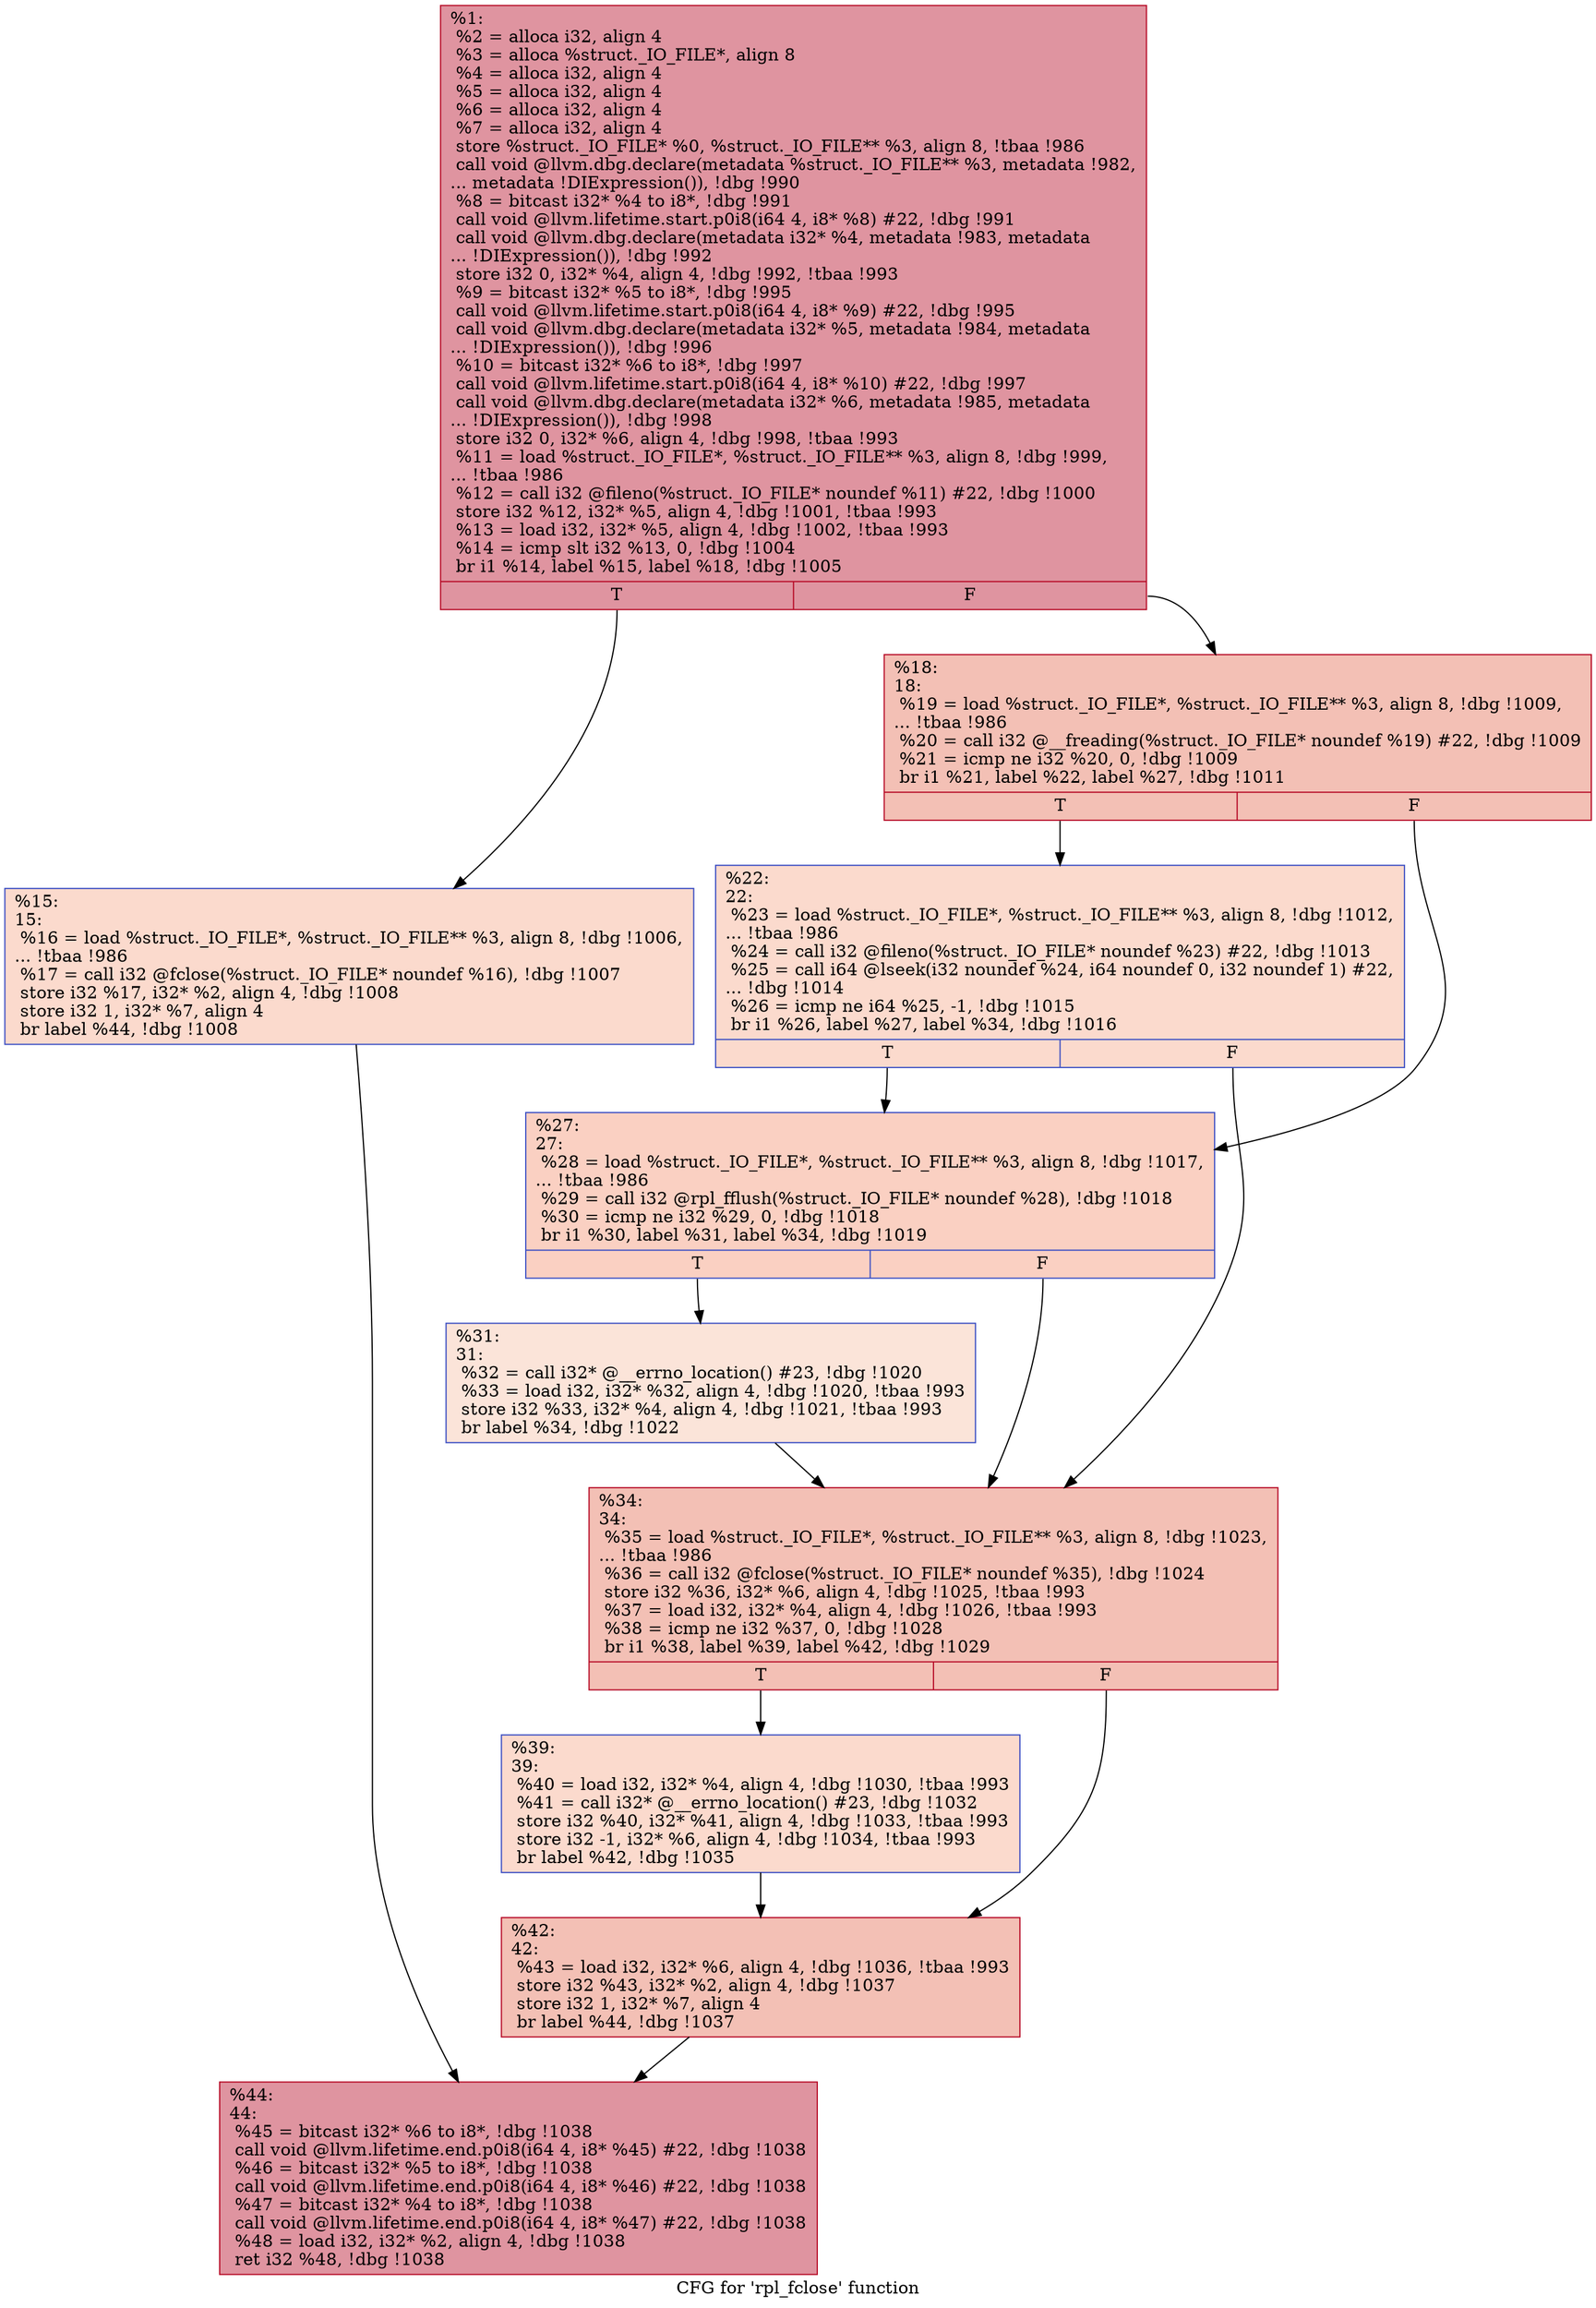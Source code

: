 digraph "CFG for 'rpl_fclose' function" {
	label="CFG for 'rpl_fclose' function";

	Node0x21a66d0 [shape=record,color="#b70d28ff", style=filled, fillcolor="#b70d2870",label="{%1:\l  %2 = alloca i32, align 4\l  %3 = alloca %struct._IO_FILE*, align 8\l  %4 = alloca i32, align 4\l  %5 = alloca i32, align 4\l  %6 = alloca i32, align 4\l  %7 = alloca i32, align 4\l  store %struct._IO_FILE* %0, %struct._IO_FILE** %3, align 8, !tbaa !986\l  call void @llvm.dbg.declare(metadata %struct._IO_FILE** %3, metadata !982,\l... metadata !DIExpression()), !dbg !990\l  %8 = bitcast i32* %4 to i8*, !dbg !991\l  call void @llvm.lifetime.start.p0i8(i64 4, i8* %8) #22, !dbg !991\l  call void @llvm.dbg.declare(metadata i32* %4, metadata !983, metadata\l... !DIExpression()), !dbg !992\l  store i32 0, i32* %4, align 4, !dbg !992, !tbaa !993\l  %9 = bitcast i32* %5 to i8*, !dbg !995\l  call void @llvm.lifetime.start.p0i8(i64 4, i8* %9) #22, !dbg !995\l  call void @llvm.dbg.declare(metadata i32* %5, metadata !984, metadata\l... !DIExpression()), !dbg !996\l  %10 = bitcast i32* %6 to i8*, !dbg !997\l  call void @llvm.lifetime.start.p0i8(i64 4, i8* %10) #22, !dbg !997\l  call void @llvm.dbg.declare(metadata i32* %6, metadata !985, metadata\l... !DIExpression()), !dbg !998\l  store i32 0, i32* %6, align 4, !dbg !998, !tbaa !993\l  %11 = load %struct._IO_FILE*, %struct._IO_FILE** %3, align 8, !dbg !999,\l... !tbaa !986\l  %12 = call i32 @fileno(%struct._IO_FILE* noundef %11) #22, !dbg !1000\l  store i32 %12, i32* %5, align 4, !dbg !1001, !tbaa !993\l  %13 = load i32, i32* %5, align 4, !dbg !1002, !tbaa !993\l  %14 = icmp slt i32 %13, 0, !dbg !1004\l  br i1 %14, label %15, label %18, !dbg !1005\l|{<s0>T|<s1>F}}"];
	Node0x21a66d0:s0 -> Node0x224be00;
	Node0x21a66d0:s1 -> Node0x224edc0;
	Node0x224be00 [shape=record,color="#3d50c3ff", style=filled, fillcolor="#f7ac8e70",label="{%15:\l15:                                               \l  %16 = load %struct._IO_FILE*, %struct._IO_FILE** %3, align 8, !dbg !1006,\l... !tbaa !986\l  %17 = call i32 @fclose(%struct._IO_FILE* noundef %16), !dbg !1007\l  store i32 %17, i32* %2, align 4, !dbg !1008\l  store i32 1, i32* %7, align 4\l  br label %44, !dbg !1008\l}"];
	Node0x224be00 -> Node0x224eff0;
	Node0x224edc0 [shape=record,color="#b70d28ff", style=filled, fillcolor="#e5705870",label="{%18:\l18:                                               \l  %19 = load %struct._IO_FILE*, %struct._IO_FILE** %3, align 8, !dbg !1009,\l... !tbaa !986\l  %20 = call i32 @__freading(%struct._IO_FILE* noundef %19) #22, !dbg !1009\l  %21 = icmp ne i32 %20, 0, !dbg !1009\l  br i1 %21, label %22, label %27, !dbg !1011\l|{<s0>T|<s1>F}}"];
	Node0x224edc0:s0 -> Node0x224ee10;
	Node0x224edc0:s1 -> Node0x224ee60;
	Node0x224ee10 [shape=record,color="#3d50c3ff", style=filled, fillcolor="#f7ac8e70",label="{%22:\l22:                                               \l  %23 = load %struct._IO_FILE*, %struct._IO_FILE** %3, align 8, !dbg !1012,\l... !tbaa !986\l  %24 = call i32 @fileno(%struct._IO_FILE* noundef %23) #22, !dbg !1013\l  %25 = call i64 @lseek(i32 noundef %24, i64 noundef 0, i32 noundef 1) #22,\l... !dbg !1014\l  %26 = icmp ne i64 %25, -1, !dbg !1015\l  br i1 %26, label %27, label %34, !dbg !1016\l|{<s0>T|<s1>F}}"];
	Node0x224ee10:s0 -> Node0x224ee60;
	Node0x224ee10:s1 -> Node0x224ef00;
	Node0x224ee60 [shape=record,color="#3d50c3ff", style=filled, fillcolor="#f3947570",label="{%27:\l27:                                               \l  %28 = load %struct._IO_FILE*, %struct._IO_FILE** %3, align 8, !dbg !1017,\l... !tbaa !986\l  %29 = call i32 @rpl_fflush(%struct._IO_FILE* noundef %28), !dbg !1018\l  %30 = icmp ne i32 %29, 0, !dbg !1018\l  br i1 %30, label %31, label %34, !dbg !1019\l|{<s0>T|<s1>F}}"];
	Node0x224ee60:s0 -> Node0x224eeb0;
	Node0x224ee60:s1 -> Node0x224ef00;
	Node0x224eeb0 [shape=record,color="#3d50c3ff", style=filled, fillcolor="#f5c1a970",label="{%31:\l31:                                               \l  %32 = call i32* @__errno_location() #23, !dbg !1020\l  %33 = load i32, i32* %32, align 4, !dbg !1020, !tbaa !993\l  store i32 %33, i32* %4, align 4, !dbg !1021, !tbaa !993\l  br label %34, !dbg !1022\l}"];
	Node0x224eeb0 -> Node0x224ef00;
	Node0x224ef00 [shape=record,color="#b70d28ff", style=filled, fillcolor="#e5705870",label="{%34:\l34:                                               \l  %35 = load %struct._IO_FILE*, %struct._IO_FILE** %3, align 8, !dbg !1023,\l... !tbaa !986\l  %36 = call i32 @fclose(%struct._IO_FILE* noundef %35), !dbg !1024\l  store i32 %36, i32* %6, align 4, !dbg !1025, !tbaa !993\l  %37 = load i32, i32* %4, align 4, !dbg !1026, !tbaa !993\l  %38 = icmp ne i32 %37, 0, !dbg !1028\l  br i1 %38, label %39, label %42, !dbg !1029\l|{<s0>T|<s1>F}}"];
	Node0x224ef00:s0 -> Node0x224ef50;
	Node0x224ef00:s1 -> Node0x224efa0;
	Node0x224ef50 [shape=record,color="#3d50c3ff", style=filled, fillcolor="#f7ac8e70",label="{%39:\l39:                                               \l  %40 = load i32, i32* %4, align 4, !dbg !1030, !tbaa !993\l  %41 = call i32* @__errno_location() #23, !dbg !1032\l  store i32 %40, i32* %41, align 4, !dbg !1033, !tbaa !993\l  store i32 -1, i32* %6, align 4, !dbg !1034, !tbaa !993\l  br label %42, !dbg !1035\l}"];
	Node0x224ef50 -> Node0x224efa0;
	Node0x224efa0 [shape=record,color="#b70d28ff", style=filled, fillcolor="#e5705870",label="{%42:\l42:                                               \l  %43 = load i32, i32* %6, align 4, !dbg !1036, !tbaa !993\l  store i32 %43, i32* %2, align 4, !dbg !1037\l  store i32 1, i32* %7, align 4\l  br label %44, !dbg !1037\l}"];
	Node0x224efa0 -> Node0x224eff0;
	Node0x224eff0 [shape=record,color="#b70d28ff", style=filled, fillcolor="#b70d2870",label="{%44:\l44:                                               \l  %45 = bitcast i32* %6 to i8*, !dbg !1038\l  call void @llvm.lifetime.end.p0i8(i64 4, i8* %45) #22, !dbg !1038\l  %46 = bitcast i32* %5 to i8*, !dbg !1038\l  call void @llvm.lifetime.end.p0i8(i64 4, i8* %46) #22, !dbg !1038\l  %47 = bitcast i32* %4 to i8*, !dbg !1038\l  call void @llvm.lifetime.end.p0i8(i64 4, i8* %47) #22, !dbg !1038\l  %48 = load i32, i32* %2, align 4, !dbg !1038\l  ret i32 %48, !dbg !1038\l}"];
}
